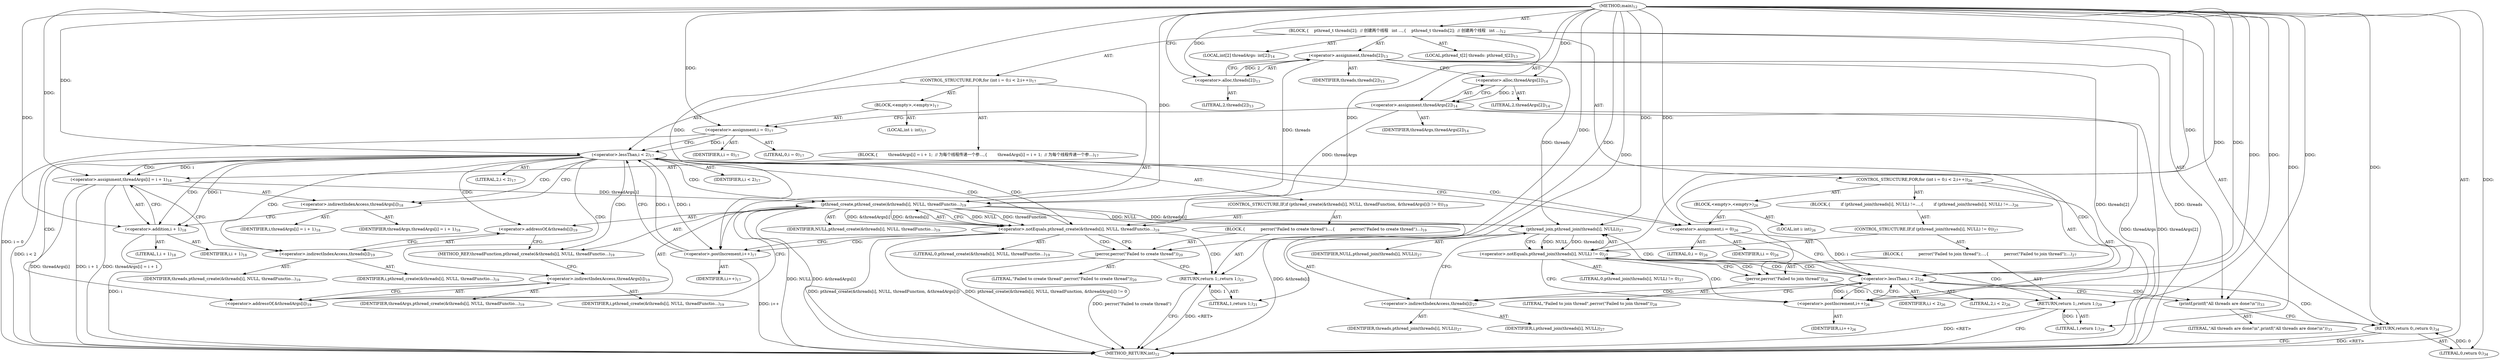 digraph "main" {  
"111669149698" [label = <(METHOD,main)<SUB>12</SUB>> ]
"25769803778" [label = <(BLOCK,{
    pthread_t threads[2];  // 创建两个线程
    int ...,{
    pthread_t threads[2];  // 创建两个线程
    int ...)<SUB>12</SUB>> ]
"94489280513" [label = <(LOCAL,pthread_t[2] threads: pthread_t[2])<SUB>13</SUB>> ]
"30064771076" [label = <(&lt;operator&gt;.assignment,threads[2])<SUB>13</SUB>> ]
"68719476740" [label = <(IDENTIFIER,threads,threads[2])<SUB>13</SUB>> ]
"30064771077" [label = <(&lt;operator&gt;.alloc,threads[2])<SUB>13</SUB>> ]
"90194313217" [label = <(LITERAL,2,threads[2])<SUB>13</SUB>> ]
"94489280514" [label = <(LOCAL,int[2] threadArgs: int[2])<SUB>14</SUB>> ]
"30064771078" [label = <(&lt;operator&gt;.assignment,threadArgs[2])<SUB>14</SUB>> ]
"68719476741" [label = <(IDENTIFIER,threadArgs,threadArgs[2])<SUB>14</SUB>> ]
"30064771079" [label = <(&lt;operator&gt;.alloc,threadArgs[2])<SUB>14</SUB>> ]
"90194313218" [label = <(LITERAL,2,threadArgs[2])<SUB>14</SUB>> ]
"47244640256" [label = <(CONTROL_STRUCTURE,FOR,for (int i = 0;i &lt; 2;i++))<SUB>17</SUB>> ]
"25769803779" [label = <(BLOCK,&lt;empty&gt;,&lt;empty&gt;)<SUB>17</SUB>> ]
"94489280515" [label = <(LOCAL,int i: int)<SUB>17</SUB>> ]
"30064771080" [label = <(&lt;operator&gt;.assignment,i = 0)<SUB>17</SUB>> ]
"68719476742" [label = <(IDENTIFIER,i,i = 0)<SUB>17</SUB>> ]
"90194313219" [label = <(LITERAL,0,i = 0)<SUB>17</SUB>> ]
"30064771081" [label = <(&lt;operator&gt;.lessThan,i &lt; 2)<SUB>17</SUB>> ]
"68719476743" [label = <(IDENTIFIER,i,i &lt; 2)<SUB>17</SUB>> ]
"90194313220" [label = <(LITERAL,2,i &lt; 2)<SUB>17</SUB>> ]
"30064771082" [label = <(&lt;operator&gt;.postIncrement,i++)<SUB>17</SUB>> ]
"68719476744" [label = <(IDENTIFIER,i,i++)<SUB>17</SUB>> ]
"25769803780" [label = <(BLOCK,{
        threadArgs[i] = i + 1;  // 为每个线程传递一个参...,{
        threadArgs[i] = i + 1;  // 为每个线程传递一个参...)<SUB>17</SUB>> ]
"30064771083" [label = <(&lt;operator&gt;.assignment,threadArgs[i] = i + 1)<SUB>18</SUB>> ]
"30064771084" [label = <(&lt;operator&gt;.indirectIndexAccess,threadArgs[i])<SUB>18</SUB>> ]
"68719476745" [label = <(IDENTIFIER,threadArgs,threadArgs[i] = i + 1)<SUB>18</SUB>> ]
"68719476746" [label = <(IDENTIFIER,i,threadArgs[i] = i + 1)<SUB>18</SUB>> ]
"30064771085" [label = <(&lt;operator&gt;.addition,i + 1)<SUB>18</SUB>> ]
"68719476747" [label = <(IDENTIFIER,i,i + 1)<SUB>18</SUB>> ]
"90194313221" [label = <(LITERAL,1,i + 1)<SUB>18</SUB>> ]
"47244640257" [label = <(CONTROL_STRUCTURE,IF,if (pthread_create(&amp;threads[i], NULL, threadFunction, &amp;threadArgs[i]) != 0))<SUB>19</SUB>> ]
"30064771086" [label = <(&lt;operator&gt;.notEquals,pthread_create(&amp;threads[i], NULL, threadFunctio...)<SUB>19</SUB>> ]
"30064771087" [label = <(pthread_create,pthread_create(&amp;threads[i], NULL, threadFunctio...)<SUB>19</SUB>> ]
"30064771088" [label = <(&lt;operator&gt;.addressOf,&amp;threads[i])<SUB>19</SUB>> ]
"30064771089" [label = <(&lt;operator&gt;.indirectIndexAccess,threads[i])<SUB>19</SUB>> ]
"68719476748" [label = <(IDENTIFIER,threads,pthread_create(&amp;threads[i], NULL, threadFunctio...)<SUB>19</SUB>> ]
"68719476749" [label = <(IDENTIFIER,i,pthread_create(&amp;threads[i], NULL, threadFunctio...)<SUB>19</SUB>> ]
"68719476750" [label = <(IDENTIFIER,NULL,pthread_create(&amp;threads[i], NULL, threadFunctio...)<SUB>19</SUB>> ]
"124554051584" [label = <(METHOD_REF,threadFunction,pthread_create(&amp;threads[i], NULL, threadFunctio...)<SUB>19</SUB>> ]
"30064771090" [label = <(&lt;operator&gt;.addressOf,&amp;threadArgs[i])<SUB>19</SUB>> ]
"30064771091" [label = <(&lt;operator&gt;.indirectIndexAccess,threadArgs[i])<SUB>19</SUB>> ]
"68719476751" [label = <(IDENTIFIER,threadArgs,pthread_create(&amp;threads[i], NULL, threadFunctio...)<SUB>19</SUB>> ]
"68719476752" [label = <(IDENTIFIER,i,pthread_create(&amp;threads[i], NULL, threadFunctio...)<SUB>19</SUB>> ]
"90194313222" [label = <(LITERAL,0,pthread_create(&amp;threads[i], NULL, threadFunctio...)<SUB>19</SUB>> ]
"25769803781" [label = <(BLOCK,{
            perror(&quot;Failed to create thread&quot;)...,{
            perror(&quot;Failed to create thread&quot;)...)<SUB>19</SUB>> ]
"30064771092" [label = <(perror,perror(&quot;Failed to create thread&quot;))<SUB>20</SUB>> ]
"90194313223" [label = <(LITERAL,&quot;Failed to create thread&quot;,perror(&quot;Failed to create thread&quot;))<SUB>20</SUB>> ]
"146028888065" [label = <(RETURN,return 1;,return 1;)<SUB>21</SUB>> ]
"90194313224" [label = <(LITERAL,1,return 1;)<SUB>21</SUB>> ]
"47244640258" [label = <(CONTROL_STRUCTURE,FOR,for (int i = 0;i &lt; 2;i++))<SUB>26</SUB>> ]
"25769803782" [label = <(BLOCK,&lt;empty&gt;,&lt;empty&gt;)<SUB>26</SUB>> ]
"94489280516" [label = <(LOCAL,int i: int)<SUB>26</SUB>> ]
"30064771093" [label = <(&lt;operator&gt;.assignment,i = 0)<SUB>26</SUB>> ]
"68719476753" [label = <(IDENTIFIER,i,i = 0)<SUB>26</SUB>> ]
"90194313225" [label = <(LITERAL,0,i = 0)<SUB>26</SUB>> ]
"30064771094" [label = <(&lt;operator&gt;.lessThan,i &lt; 2)<SUB>26</SUB>> ]
"68719476754" [label = <(IDENTIFIER,i,i &lt; 2)<SUB>26</SUB>> ]
"90194313226" [label = <(LITERAL,2,i &lt; 2)<SUB>26</SUB>> ]
"30064771095" [label = <(&lt;operator&gt;.postIncrement,i++)<SUB>26</SUB>> ]
"68719476755" [label = <(IDENTIFIER,i,i++)<SUB>26</SUB>> ]
"25769803783" [label = <(BLOCK,{
        if (pthread_join(threads[i], NULL) !=...,{
        if (pthread_join(threads[i], NULL) !=...)<SUB>26</SUB>> ]
"47244640259" [label = <(CONTROL_STRUCTURE,IF,if (pthread_join(threads[i], NULL) != 0))<SUB>27</SUB>> ]
"30064771096" [label = <(&lt;operator&gt;.notEquals,pthread_join(threads[i], NULL) != 0)<SUB>27</SUB>> ]
"30064771097" [label = <(pthread_join,pthread_join(threads[i], NULL))<SUB>27</SUB>> ]
"30064771098" [label = <(&lt;operator&gt;.indirectIndexAccess,threads[i])<SUB>27</SUB>> ]
"68719476756" [label = <(IDENTIFIER,threads,pthread_join(threads[i], NULL))<SUB>27</SUB>> ]
"68719476757" [label = <(IDENTIFIER,i,pthread_join(threads[i], NULL))<SUB>27</SUB>> ]
"68719476758" [label = <(IDENTIFIER,NULL,pthread_join(threads[i], NULL))<SUB>27</SUB>> ]
"90194313227" [label = <(LITERAL,0,pthread_join(threads[i], NULL) != 0)<SUB>27</SUB>> ]
"25769803784" [label = <(BLOCK,{
            perror(&quot;Failed to join thread&quot;);
...,{
            perror(&quot;Failed to join thread&quot;);
...)<SUB>27</SUB>> ]
"30064771099" [label = <(perror,perror(&quot;Failed to join thread&quot;))<SUB>28</SUB>> ]
"90194313228" [label = <(LITERAL,&quot;Failed to join thread&quot;,perror(&quot;Failed to join thread&quot;))<SUB>28</SUB>> ]
"146028888066" [label = <(RETURN,return 1;,return 1;)<SUB>29</SUB>> ]
"90194313229" [label = <(LITERAL,1,return 1;)<SUB>29</SUB>> ]
"30064771100" [label = <(printf,printf(&quot;All threads are done!\n&quot;))<SUB>33</SUB>> ]
"90194313230" [label = <(LITERAL,&quot;All threads are done!\n&quot;,printf(&quot;All threads are done!\n&quot;))<SUB>33</SUB>> ]
"146028888067" [label = <(RETURN,return 0;,return 0;)<SUB>34</SUB>> ]
"90194313231" [label = <(LITERAL,0,return 0;)<SUB>34</SUB>> ]
"128849018881" [label = <(METHOD_RETURN,int)<SUB>12</SUB>> ]
  "111669149698" -> "25769803778"  [ label = "AST: "] 
  "111669149698" -> "128849018881"  [ label = "AST: "] 
  "25769803778" -> "94489280513"  [ label = "AST: "] 
  "25769803778" -> "30064771076"  [ label = "AST: "] 
  "25769803778" -> "94489280514"  [ label = "AST: "] 
  "25769803778" -> "30064771078"  [ label = "AST: "] 
  "25769803778" -> "47244640256"  [ label = "AST: "] 
  "25769803778" -> "47244640258"  [ label = "AST: "] 
  "25769803778" -> "30064771100"  [ label = "AST: "] 
  "25769803778" -> "146028888067"  [ label = "AST: "] 
  "30064771076" -> "68719476740"  [ label = "AST: "] 
  "30064771076" -> "30064771077"  [ label = "AST: "] 
  "30064771077" -> "90194313217"  [ label = "AST: "] 
  "30064771078" -> "68719476741"  [ label = "AST: "] 
  "30064771078" -> "30064771079"  [ label = "AST: "] 
  "30064771079" -> "90194313218"  [ label = "AST: "] 
  "47244640256" -> "25769803779"  [ label = "AST: "] 
  "47244640256" -> "30064771081"  [ label = "AST: "] 
  "47244640256" -> "30064771082"  [ label = "AST: "] 
  "47244640256" -> "25769803780"  [ label = "AST: "] 
  "25769803779" -> "94489280515"  [ label = "AST: "] 
  "25769803779" -> "30064771080"  [ label = "AST: "] 
  "30064771080" -> "68719476742"  [ label = "AST: "] 
  "30064771080" -> "90194313219"  [ label = "AST: "] 
  "30064771081" -> "68719476743"  [ label = "AST: "] 
  "30064771081" -> "90194313220"  [ label = "AST: "] 
  "30064771082" -> "68719476744"  [ label = "AST: "] 
  "25769803780" -> "30064771083"  [ label = "AST: "] 
  "25769803780" -> "47244640257"  [ label = "AST: "] 
  "30064771083" -> "30064771084"  [ label = "AST: "] 
  "30064771083" -> "30064771085"  [ label = "AST: "] 
  "30064771084" -> "68719476745"  [ label = "AST: "] 
  "30064771084" -> "68719476746"  [ label = "AST: "] 
  "30064771085" -> "68719476747"  [ label = "AST: "] 
  "30064771085" -> "90194313221"  [ label = "AST: "] 
  "47244640257" -> "30064771086"  [ label = "AST: "] 
  "47244640257" -> "25769803781"  [ label = "AST: "] 
  "30064771086" -> "30064771087"  [ label = "AST: "] 
  "30064771086" -> "90194313222"  [ label = "AST: "] 
  "30064771087" -> "30064771088"  [ label = "AST: "] 
  "30064771087" -> "68719476750"  [ label = "AST: "] 
  "30064771087" -> "124554051584"  [ label = "AST: "] 
  "30064771087" -> "30064771090"  [ label = "AST: "] 
  "30064771088" -> "30064771089"  [ label = "AST: "] 
  "30064771089" -> "68719476748"  [ label = "AST: "] 
  "30064771089" -> "68719476749"  [ label = "AST: "] 
  "30064771090" -> "30064771091"  [ label = "AST: "] 
  "30064771091" -> "68719476751"  [ label = "AST: "] 
  "30064771091" -> "68719476752"  [ label = "AST: "] 
  "25769803781" -> "30064771092"  [ label = "AST: "] 
  "25769803781" -> "146028888065"  [ label = "AST: "] 
  "30064771092" -> "90194313223"  [ label = "AST: "] 
  "146028888065" -> "90194313224"  [ label = "AST: "] 
  "47244640258" -> "25769803782"  [ label = "AST: "] 
  "47244640258" -> "30064771094"  [ label = "AST: "] 
  "47244640258" -> "30064771095"  [ label = "AST: "] 
  "47244640258" -> "25769803783"  [ label = "AST: "] 
  "25769803782" -> "94489280516"  [ label = "AST: "] 
  "25769803782" -> "30064771093"  [ label = "AST: "] 
  "30064771093" -> "68719476753"  [ label = "AST: "] 
  "30064771093" -> "90194313225"  [ label = "AST: "] 
  "30064771094" -> "68719476754"  [ label = "AST: "] 
  "30064771094" -> "90194313226"  [ label = "AST: "] 
  "30064771095" -> "68719476755"  [ label = "AST: "] 
  "25769803783" -> "47244640259"  [ label = "AST: "] 
  "47244640259" -> "30064771096"  [ label = "AST: "] 
  "47244640259" -> "25769803784"  [ label = "AST: "] 
  "30064771096" -> "30064771097"  [ label = "AST: "] 
  "30064771096" -> "90194313227"  [ label = "AST: "] 
  "30064771097" -> "30064771098"  [ label = "AST: "] 
  "30064771097" -> "68719476758"  [ label = "AST: "] 
  "30064771098" -> "68719476756"  [ label = "AST: "] 
  "30064771098" -> "68719476757"  [ label = "AST: "] 
  "25769803784" -> "30064771099"  [ label = "AST: "] 
  "25769803784" -> "146028888066"  [ label = "AST: "] 
  "30064771099" -> "90194313228"  [ label = "AST: "] 
  "146028888066" -> "90194313229"  [ label = "AST: "] 
  "30064771100" -> "90194313230"  [ label = "AST: "] 
  "146028888067" -> "90194313231"  [ label = "AST: "] 
  "30064771076" -> "30064771079"  [ label = "CFG: "] 
  "30064771078" -> "30064771080"  [ label = "CFG: "] 
  "30064771100" -> "146028888067"  [ label = "CFG: "] 
  "146028888067" -> "128849018881"  [ label = "CFG: "] 
  "30064771077" -> "30064771076"  [ label = "CFG: "] 
  "30064771079" -> "30064771078"  [ label = "CFG: "] 
  "30064771081" -> "30064771084"  [ label = "CFG: "] 
  "30064771081" -> "30064771093"  [ label = "CFG: "] 
  "30064771082" -> "30064771081"  [ label = "CFG: "] 
  "30064771094" -> "30064771098"  [ label = "CFG: "] 
  "30064771094" -> "30064771100"  [ label = "CFG: "] 
  "30064771095" -> "30064771094"  [ label = "CFG: "] 
  "30064771080" -> "30064771081"  [ label = "CFG: "] 
  "30064771083" -> "30064771089"  [ label = "CFG: "] 
  "30064771093" -> "30064771094"  [ label = "CFG: "] 
  "30064771084" -> "30064771085"  [ label = "CFG: "] 
  "30064771085" -> "30064771083"  [ label = "CFG: "] 
  "30064771086" -> "30064771092"  [ label = "CFG: "] 
  "30064771086" -> "30064771082"  [ label = "CFG: "] 
  "30064771096" -> "30064771099"  [ label = "CFG: "] 
  "30064771096" -> "30064771095"  [ label = "CFG: "] 
  "30064771087" -> "30064771086"  [ label = "CFG: "] 
  "30064771092" -> "146028888065"  [ label = "CFG: "] 
  "146028888065" -> "128849018881"  [ label = "CFG: "] 
  "30064771097" -> "30064771096"  [ label = "CFG: "] 
  "30064771099" -> "146028888066"  [ label = "CFG: "] 
  "146028888066" -> "128849018881"  [ label = "CFG: "] 
  "30064771088" -> "124554051584"  [ label = "CFG: "] 
  "124554051584" -> "30064771091"  [ label = "CFG: "] 
  "30064771090" -> "30064771087"  [ label = "CFG: "] 
  "30064771098" -> "30064771097"  [ label = "CFG: "] 
  "30064771089" -> "30064771088"  [ label = "CFG: "] 
  "30064771091" -> "30064771090"  [ label = "CFG: "] 
  "111669149698" -> "30064771077"  [ label = "CFG: "] 
  "146028888067" -> "128849018881"  [ label = "DDG: &lt;RET&gt;"] 
  "146028888066" -> "128849018881"  [ label = "DDG: &lt;RET&gt;"] 
  "146028888065" -> "128849018881"  [ label = "DDG: &lt;RET&gt;"] 
  "30064771076" -> "128849018881"  [ label = "DDG: threads"] 
  "30064771076" -> "128849018881"  [ label = "DDG: threads[2]"] 
  "30064771078" -> "128849018881"  [ label = "DDG: threadArgs"] 
  "30064771078" -> "128849018881"  [ label = "DDG: threadArgs[2]"] 
  "30064771080" -> "128849018881"  [ label = "DDG: i = 0"] 
  "30064771081" -> "128849018881"  [ label = "DDG: i &lt; 2"] 
  "30064771083" -> "128849018881"  [ label = "DDG: threadArgs[i]"] 
  "30064771085" -> "128849018881"  [ label = "DDG: i"] 
  "30064771083" -> "128849018881"  [ label = "DDG: i + 1"] 
  "30064771083" -> "128849018881"  [ label = "DDG: threadArgs[i] = i + 1"] 
  "30064771087" -> "128849018881"  [ label = "DDG: &amp;threads[i]"] 
  "30064771087" -> "128849018881"  [ label = "DDG: NULL"] 
  "30064771087" -> "128849018881"  [ label = "DDG: &amp;threadArgs[i]"] 
  "30064771086" -> "128849018881"  [ label = "DDG: pthread_create(&amp;threads[i], NULL, threadFunction, &amp;threadArgs[i])"] 
  "30064771086" -> "128849018881"  [ label = "DDG: pthread_create(&amp;threads[i], NULL, threadFunction, &amp;threadArgs[i]) != 0"] 
  "30064771082" -> "128849018881"  [ label = "DDG: i++"] 
  "30064771092" -> "128849018881"  [ label = "DDG: perror(&quot;Failed to create thread&quot;)"] 
  "30064771077" -> "30064771076"  [ label = "DDG: 2"] 
  "30064771079" -> "30064771078"  [ label = "DDG: 2"] 
  "90194313231" -> "146028888067"  [ label = "DDG: 0"] 
  "111669149698" -> "146028888067"  [ label = "DDG: "] 
  "111669149698" -> "30064771100"  [ label = "DDG: "] 
  "111669149698" -> "90194313231"  [ label = "DDG: "] 
  "111669149698" -> "30064771077"  [ label = "DDG: "] 
  "111669149698" -> "30064771079"  [ label = "DDG: "] 
  "111669149698" -> "30064771080"  [ label = "DDG: "] 
  "30064771080" -> "30064771081"  [ label = "DDG: i"] 
  "30064771082" -> "30064771081"  [ label = "DDG: i"] 
  "111669149698" -> "30064771081"  [ label = "DDG: "] 
  "111669149698" -> "30064771082"  [ label = "DDG: "] 
  "30064771081" -> "30064771082"  [ label = "DDG: i"] 
  "30064771081" -> "30064771083"  [ label = "DDG: i"] 
  "111669149698" -> "30064771083"  [ label = "DDG: "] 
  "111669149698" -> "30064771093"  [ label = "DDG: "] 
  "30064771093" -> "30064771094"  [ label = "DDG: i"] 
  "30064771095" -> "30064771094"  [ label = "DDG: i"] 
  "111669149698" -> "30064771094"  [ label = "DDG: "] 
  "30064771094" -> "30064771095"  [ label = "DDG: i"] 
  "111669149698" -> "30064771095"  [ label = "DDG: "] 
  "30064771081" -> "30064771085"  [ label = "DDG: i"] 
  "111669149698" -> "30064771085"  [ label = "DDG: "] 
  "30064771087" -> "30064771086"  [ label = "DDG: &amp;threads[i]"] 
  "30064771087" -> "30064771086"  [ label = "DDG: NULL"] 
  "30064771087" -> "30064771086"  [ label = "DDG: threadFunction"] 
  "30064771087" -> "30064771086"  [ label = "DDG: &amp;threadArgs[i]"] 
  "111669149698" -> "30064771086"  [ label = "DDG: "] 
  "90194313224" -> "146028888065"  [ label = "DDG: 1"] 
  "111669149698" -> "146028888065"  [ label = "DDG: "] 
  "30064771097" -> "30064771096"  [ label = "DDG: threads[i]"] 
  "30064771097" -> "30064771096"  [ label = "DDG: NULL"] 
  "111669149698" -> "30064771096"  [ label = "DDG: "] 
  "90194313229" -> "146028888066"  [ label = "DDG: 1"] 
  "111669149698" -> "146028888066"  [ label = "DDG: "] 
  "30064771076" -> "30064771087"  [ label = "DDG: threads"] 
  "111669149698" -> "30064771087"  [ label = "DDG: "] 
  "30064771078" -> "30064771087"  [ label = "DDG: threadArgs"] 
  "30064771083" -> "30064771087"  [ label = "DDG: threadArgs[i]"] 
  "111669149698" -> "30064771092"  [ label = "DDG: "] 
  "111669149698" -> "90194313224"  [ label = "DDG: "] 
  "30064771076" -> "30064771097"  [ label = "DDG: threads"] 
  "30064771087" -> "30064771097"  [ label = "DDG: &amp;threads[i]"] 
  "30064771087" -> "30064771097"  [ label = "DDG: NULL"] 
  "111669149698" -> "30064771097"  [ label = "DDG: "] 
  "111669149698" -> "30064771099"  [ label = "DDG: "] 
  "111669149698" -> "90194313229"  [ label = "DDG: "] 
  "30064771081" -> "30064771086"  [ label = "CDG: "] 
  "30064771081" -> "30064771085"  [ label = "CDG: "] 
  "30064771081" -> "30064771088"  [ label = "CDG: "] 
  "30064771081" -> "30064771087"  [ label = "CDG: "] 
  "30064771081" -> "30064771084"  [ label = "CDG: "] 
  "30064771081" -> "30064771083"  [ label = "CDG: "] 
  "30064771081" -> "30064771094"  [ label = "CDG: "] 
  "30064771081" -> "30064771093"  [ label = "CDG: "] 
  "30064771081" -> "30064771090"  [ label = "CDG: "] 
  "30064771081" -> "30064771089"  [ label = "CDG: "] 
  "30064771081" -> "30064771091"  [ label = "CDG: "] 
  "30064771081" -> "124554051584"  [ label = "CDG: "] 
  "30064771094" -> "146028888067"  [ label = "CDG: "] 
  "30064771094" -> "30064771098"  [ label = "CDG: "] 
  "30064771094" -> "30064771097"  [ label = "CDG: "] 
  "30064771094" -> "30064771100"  [ label = "CDG: "] 
  "30064771094" -> "30064771096"  [ label = "CDG: "] 
  "30064771086" -> "146028888065"  [ label = "CDG: "] 
  "30064771086" -> "30064771082"  [ label = "CDG: "] 
  "30064771086" -> "30064771081"  [ label = "CDG: "] 
  "30064771086" -> "30064771092"  [ label = "CDG: "] 
  "30064771096" -> "146028888066"  [ label = "CDG: "] 
  "30064771096" -> "30064771099"  [ label = "CDG: "] 
  "30064771096" -> "30064771094"  [ label = "CDG: "] 
  "30064771096" -> "30064771095"  [ label = "CDG: "] 
}
